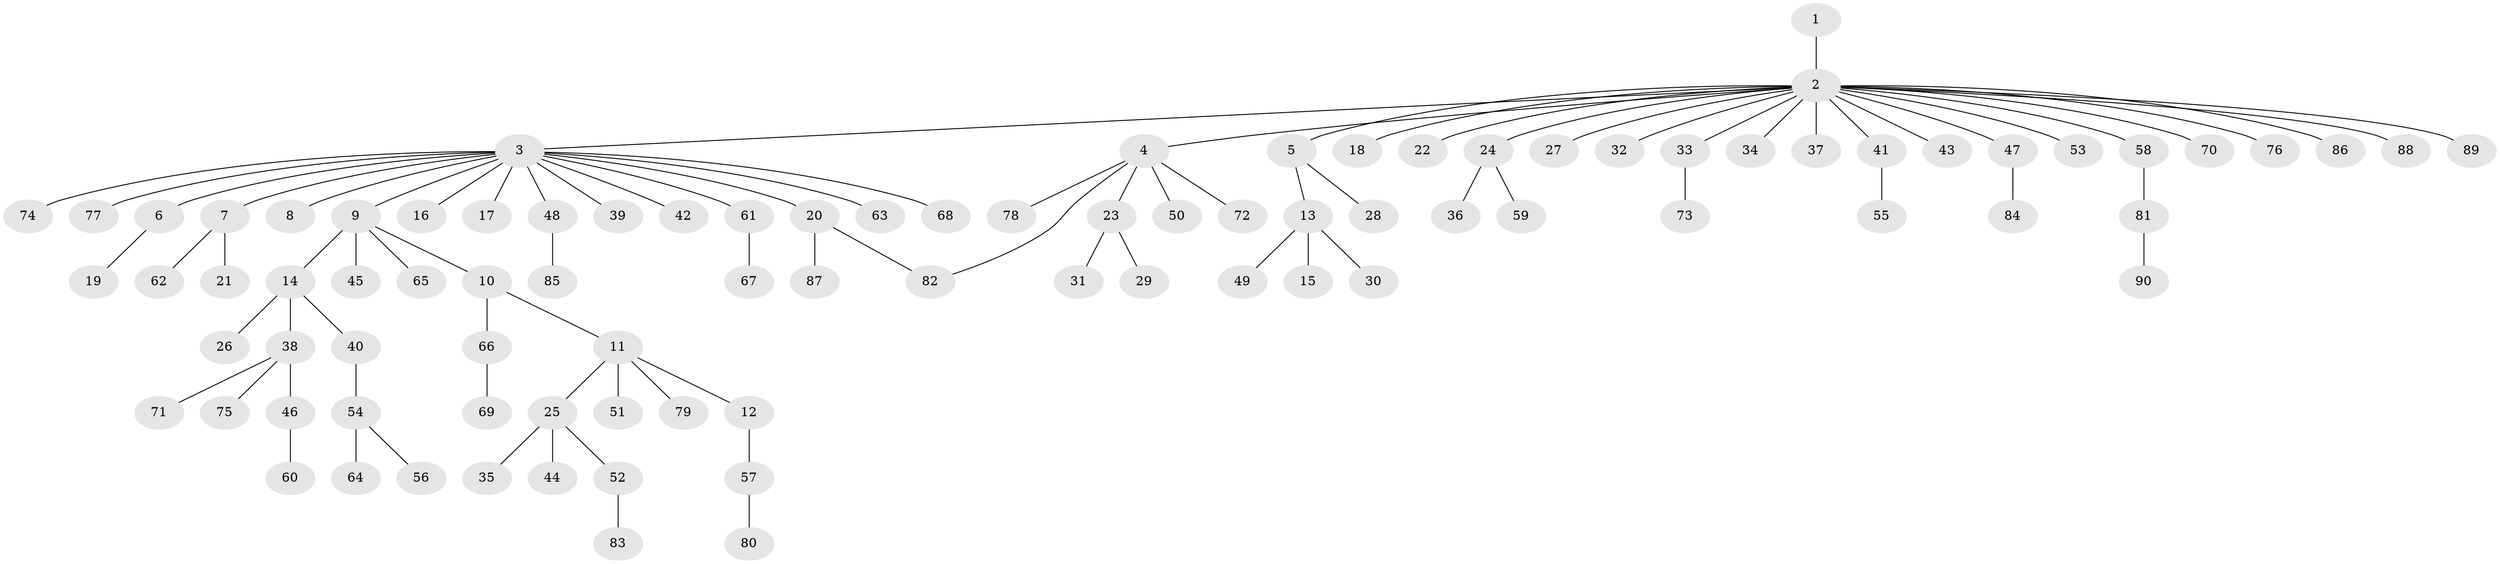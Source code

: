 // Generated by graph-tools (version 1.1) at 2025/01/03/09/25 03:01:39]
// undirected, 90 vertices, 90 edges
graph export_dot {
graph [start="1"]
  node [color=gray90,style=filled];
  1;
  2;
  3;
  4;
  5;
  6;
  7;
  8;
  9;
  10;
  11;
  12;
  13;
  14;
  15;
  16;
  17;
  18;
  19;
  20;
  21;
  22;
  23;
  24;
  25;
  26;
  27;
  28;
  29;
  30;
  31;
  32;
  33;
  34;
  35;
  36;
  37;
  38;
  39;
  40;
  41;
  42;
  43;
  44;
  45;
  46;
  47;
  48;
  49;
  50;
  51;
  52;
  53;
  54;
  55;
  56;
  57;
  58;
  59;
  60;
  61;
  62;
  63;
  64;
  65;
  66;
  67;
  68;
  69;
  70;
  71;
  72;
  73;
  74;
  75;
  76;
  77;
  78;
  79;
  80;
  81;
  82;
  83;
  84;
  85;
  86;
  87;
  88;
  89;
  90;
  1 -- 2;
  2 -- 3;
  2 -- 4;
  2 -- 5;
  2 -- 18;
  2 -- 22;
  2 -- 24;
  2 -- 27;
  2 -- 32;
  2 -- 33;
  2 -- 34;
  2 -- 37;
  2 -- 41;
  2 -- 43;
  2 -- 47;
  2 -- 53;
  2 -- 58;
  2 -- 70;
  2 -- 76;
  2 -- 86;
  2 -- 88;
  2 -- 89;
  3 -- 6;
  3 -- 7;
  3 -- 8;
  3 -- 9;
  3 -- 16;
  3 -- 17;
  3 -- 20;
  3 -- 39;
  3 -- 42;
  3 -- 48;
  3 -- 61;
  3 -- 63;
  3 -- 68;
  3 -- 74;
  3 -- 77;
  4 -- 23;
  4 -- 50;
  4 -- 72;
  4 -- 78;
  4 -- 82;
  5 -- 13;
  5 -- 28;
  6 -- 19;
  7 -- 21;
  7 -- 62;
  9 -- 10;
  9 -- 14;
  9 -- 45;
  9 -- 65;
  10 -- 11;
  10 -- 66;
  11 -- 12;
  11 -- 25;
  11 -- 51;
  11 -- 79;
  12 -- 57;
  13 -- 15;
  13 -- 30;
  13 -- 49;
  14 -- 26;
  14 -- 38;
  14 -- 40;
  20 -- 82;
  20 -- 87;
  23 -- 29;
  23 -- 31;
  24 -- 36;
  24 -- 59;
  25 -- 35;
  25 -- 44;
  25 -- 52;
  33 -- 73;
  38 -- 46;
  38 -- 71;
  38 -- 75;
  40 -- 54;
  41 -- 55;
  46 -- 60;
  47 -- 84;
  48 -- 85;
  52 -- 83;
  54 -- 56;
  54 -- 64;
  57 -- 80;
  58 -- 81;
  61 -- 67;
  66 -- 69;
  81 -- 90;
}
